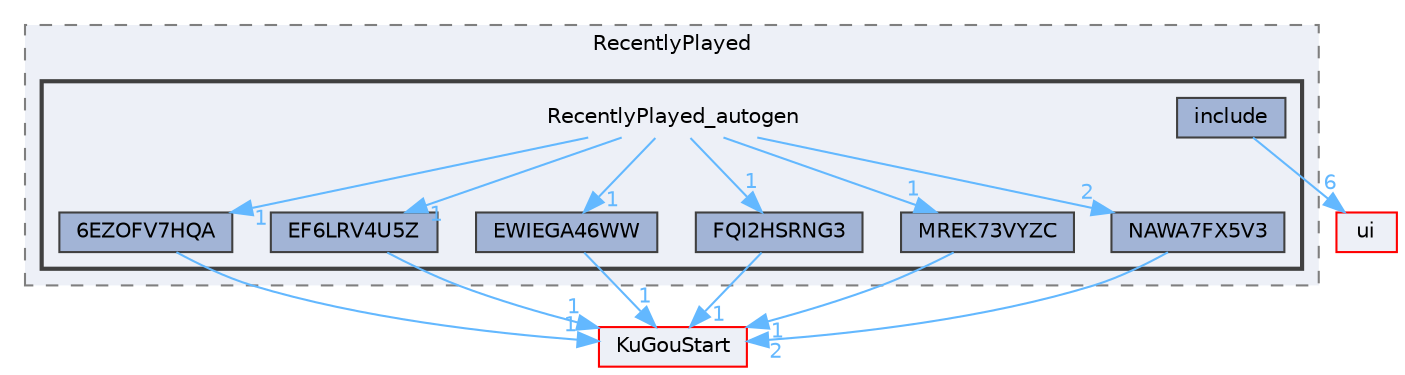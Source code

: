 digraph "RecentlyPlayed_autogen"
{
 // LATEX_PDF_SIZE
  bgcolor="transparent";
  edge [fontname=Helvetica,fontsize=10,labelfontname=Helvetica,labelfontsize=10];
  node [fontname=Helvetica,fontsize=10,shape=box,height=0.2,width=0.4];
  compound=true
  subgraph clusterdir_e94182506adf62fc6f397e579e289887 {
    graph [ bgcolor="#edf0f7", pencolor="grey50", label="RecentlyPlayed", fontname=Helvetica,fontsize=10 style="filled,dashed", URL="dir_e94182506adf62fc6f397e579e289887.html",tooltip=""]
  subgraph clusterdir_58b5533070fa890da9b991f7ceda3639 {
    graph [ bgcolor="#edf0f7", pencolor="grey25", label="", fontname=Helvetica,fontsize=10 style="filled,bold", URL="dir_58b5533070fa890da9b991f7ceda3639.html",tooltip=""]
    dir_58b5533070fa890da9b991f7ceda3639 [shape=plaintext, label="RecentlyPlayed_autogen"];
  dir_b1487c869df94d0e98071a0b1dc257f5 [label="6EZOFV7HQA", fillcolor="#a2b4d6", color="grey25", style="filled", URL="dir_b1487c869df94d0e98071a0b1dc257f5.html",tooltip=""];
  dir_3d88428bd3ad8e12b72b5c8969063968 [label="EF6LRV4U5Z", fillcolor="#a2b4d6", color="grey25", style="filled", URL="dir_3d88428bd3ad8e12b72b5c8969063968.html",tooltip=""];
  dir_cc8922d495d5e8f9c5cdd2835d16fcf2 [label="EWIEGA46WW", fillcolor="#a2b4d6", color="grey25", style="filled", URL="dir_cc8922d495d5e8f9c5cdd2835d16fcf2.html",tooltip=""];
  dir_fa84e62d4af2276c1a8cf257e509b849 [label="FQI2HSRNG3", fillcolor="#a2b4d6", color="grey25", style="filled", URL="dir_fa84e62d4af2276c1a8cf257e509b849.html",tooltip=""];
  dir_20e6c521fe7d12c49a706410b4e99f2a [label="include", fillcolor="#a2b4d6", color="grey25", style="filled", URL="dir_20e6c521fe7d12c49a706410b4e99f2a.html",tooltip=""];
  dir_d00d264c4348ddc590e6b084fb811b0c [label="MREK73VYZC", fillcolor="#a2b4d6", color="grey25", style="filled", URL="dir_d00d264c4348ddc590e6b084fb811b0c.html",tooltip=""];
  dir_4649e9395f8a3e8b191160398e4e7135 [label="NAWA7FX5V3", fillcolor="#a2b4d6", color="grey25", style="filled", URL="dir_4649e9395f8a3e8b191160398e4e7135.html",tooltip=""];
  }
  }
  dir_1788f8309b1a812dcb800a185471cf6c [label="ui", fillcolor="#edf0f7", color="red", style="filled", URL="dir_1788f8309b1a812dcb800a185471cf6c.html",tooltip=""];
  dir_e60601b218beddc6af0778ac41ea9cb2 [label="KuGouStart", fillcolor="#edf0f7", color="red", style="filled", URL="dir_e60601b218beddc6af0778ac41ea9cb2.html",tooltip=""];
  dir_58b5533070fa890da9b991f7ceda3639->dir_3d88428bd3ad8e12b72b5c8969063968 [headlabel="1", labeldistance=1.5 headhref="dir_000309_000070.html" href="dir_000309_000070.html" color="steelblue1" fontcolor="steelblue1"];
  dir_58b5533070fa890da9b991f7ceda3639->dir_4649e9395f8a3e8b191160398e4e7135 [headlabel="2", labeldistance=1.5 headhref="dir_000309_000276.html" href="dir_000309_000276.html" color="steelblue1" fontcolor="steelblue1"];
  dir_58b5533070fa890da9b991f7ceda3639->dir_b1487c869df94d0e98071a0b1dc257f5 [headlabel="1", labeldistance=1.5 headhref="dir_000309_000010.html" href="dir_000309_000010.html" color="steelblue1" fontcolor="steelblue1"];
  dir_58b5533070fa890da9b991f7ceda3639->dir_cc8922d495d5e8f9c5cdd2835d16fcf2 [headlabel="1", labeldistance=1.5 headhref="dir_000309_000104.html" href="dir_000309_000104.html" color="steelblue1" fontcolor="steelblue1"];
  dir_58b5533070fa890da9b991f7ceda3639->dir_d00d264c4348ddc590e6b084fb811b0c [headlabel="1", labeldistance=1.5 headhref="dir_000309_000204.html" href="dir_000309_000204.html" color="steelblue1" fontcolor="steelblue1"];
  dir_58b5533070fa890da9b991f7ceda3639->dir_fa84e62d4af2276c1a8cf257e509b849 [headlabel="1", labeldistance=1.5 headhref="dir_000309_000125.html" href="dir_000309_000125.html" color="steelblue1" fontcolor="steelblue1"];
  dir_b1487c869df94d0e98071a0b1dc257f5->dir_e60601b218beddc6af0778ac41ea9cb2 [headlabel="1", labeldistance=1.5 headhref="dir_000010_000172.html" href="dir_000010_000172.html" color="steelblue1" fontcolor="steelblue1"];
  dir_3d88428bd3ad8e12b72b5c8969063968->dir_e60601b218beddc6af0778ac41ea9cb2 [headlabel="1", labeldistance=1.5 headhref="dir_000070_000172.html" href="dir_000070_000172.html" color="steelblue1" fontcolor="steelblue1"];
  dir_cc8922d495d5e8f9c5cdd2835d16fcf2->dir_e60601b218beddc6af0778ac41ea9cb2 [headlabel="1", labeldistance=1.5 headhref="dir_000104_000172.html" href="dir_000104_000172.html" color="steelblue1" fontcolor="steelblue1"];
  dir_fa84e62d4af2276c1a8cf257e509b849->dir_e60601b218beddc6af0778ac41ea9cb2 [headlabel="1", labeldistance=1.5 headhref="dir_000125_000172.html" href="dir_000125_000172.html" color="steelblue1" fontcolor="steelblue1"];
  dir_20e6c521fe7d12c49a706410b4e99f2a->dir_1788f8309b1a812dcb800a185471cf6c [headlabel="6", labeldistance=1.5 headhref="dir_000148_000351.html" href="dir_000148_000351.html" color="steelblue1" fontcolor="steelblue1"];
  dir_d00d264c4348ddc590e6b084fb811b0c->dir_e60601b218beddc6af0778ac41ea9cb2 [headlabel="1", labeldistance=1.5 headhref="dir_000204_000172.html" href="dir_000204_000172.html" color="steelblue1" fontcolor="steelblue1"];
  dir_4649e9395f8a3e8b191160398e4e7135->dir_e60601b218beddc6af0778ac41ea9cb2 [headlabel="2", labeldistance=1.5 headhref="dir_000276_000172.html" href="dir_000276_000172.html" color="steelblue1" fontcolor="steelblue1"];
}
